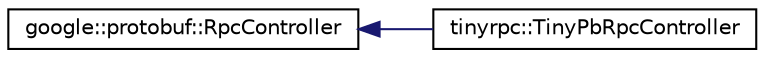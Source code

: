 digraph "类继承关系图"
{
 // LATEX_PDF_SIZE
  edge [fontname="Helvetica",fontsize="10",labelfontname="Helvetica",labelfontsize="10"];
  node [fontname="Helvetica",fontsize="10",shape=record];
  rankdir="LR";
  Node0 [label="google::protobuf::RpcController",height=0.2,width=0.4,color="black", fillcolor="white", style="filled",URL="$classgoogle_1_1protobuf_1_1RpcController.html",tooltip=" "];
  Node0 -> Node1 [dir="back",color="midnightblue",fontsize="10",style="solid",fontname="Helvetica"];
  Node1 [label="tinyrpc::TinyPbRpcController",height=0.2,width=0.4,color="black", fillcolor="white", style="filled",URL="$classtinyrpc_1_1TinyPbRpcController.html",tooltip=" "];
}
